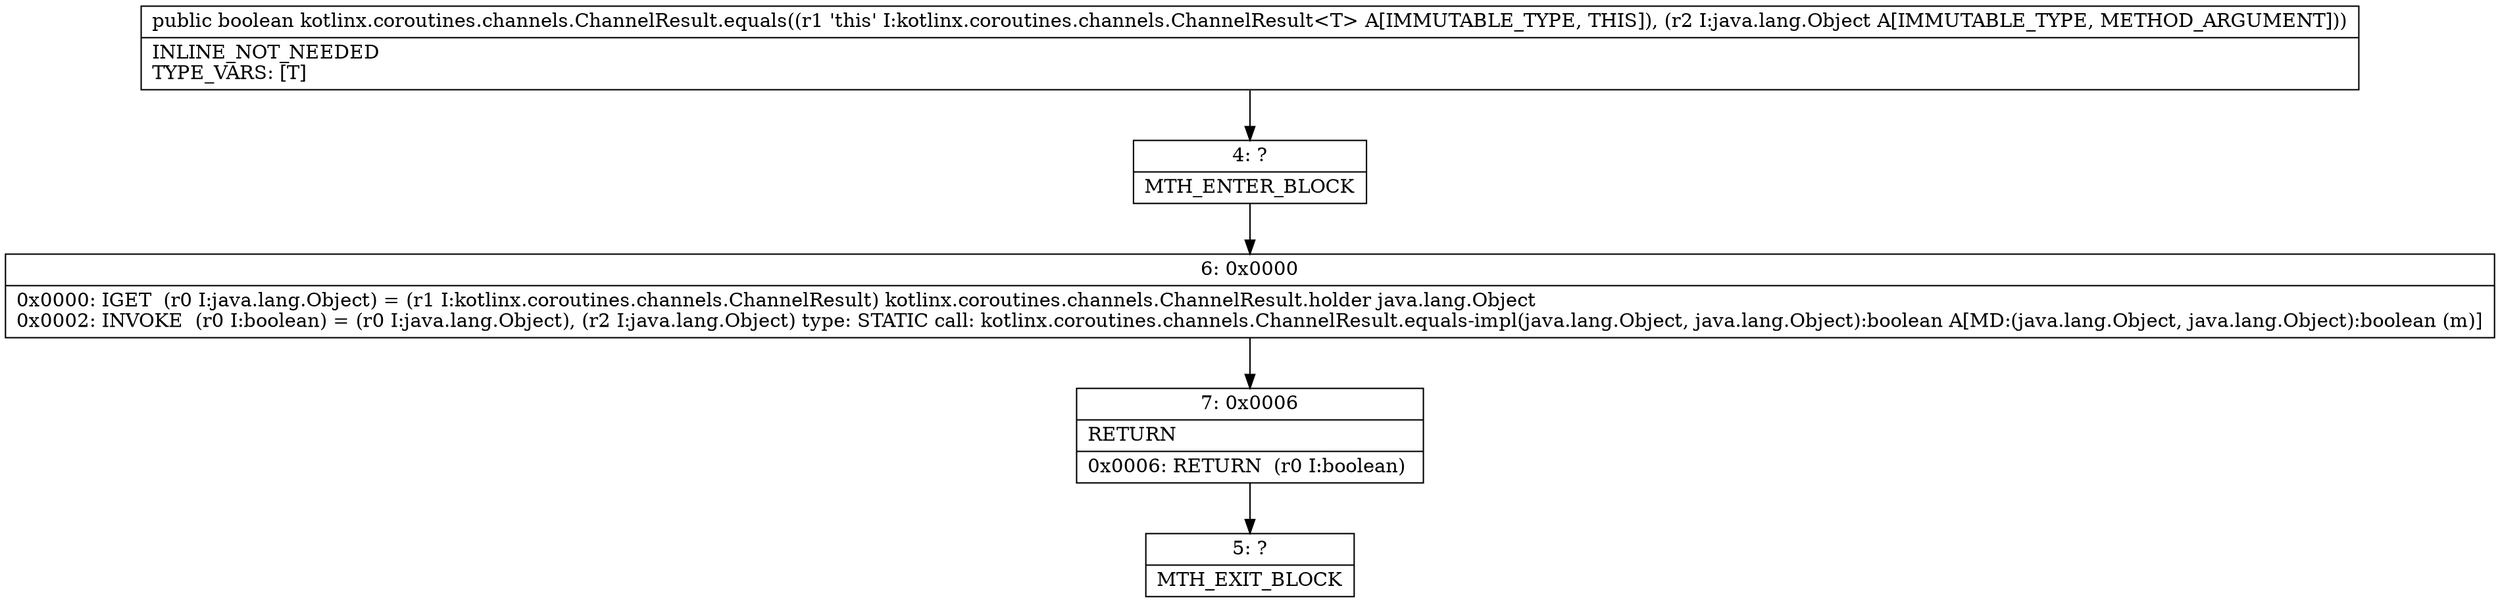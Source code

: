 digraph "CFG forkotlinx.coroutines.channels.ChannelResult.equals(Ljava\/lang\/Object;)Z" {
Node_4 [shape=record,label="{4\:\ ?|MTH_ENTER_BLOCK\l}"];
Node_6 [shape=record,label="{6\:\ 0x0000|0x0000: IGET  (r0 I:java.lang.Object) = (r1 I:kotlinx.coroutines.channels.ChannelResult) kotlinx.coroutines.channels.ChannelResult.holder java.lang.Object \l0x0002: INVOKE  (r0 I:boolean) = (r0 I:java.lang.Object), (r2 I:java.lang.Object) type: STATIC call: kotlinx.coroutines.channels.ChannelResult.equals\-impl(java.lang.Object, java.lang.Object):boolean A[MD:(java.lang.Object, java.lang.Object):boolean (m)]\l}"];
Node_7 [shape=record,label="{7\:\ 0x0006|RETURN\l|0x0006: RETURN  (r0 I:boolean) \l}"];
Node_5 [shape=record,label="{5\:\ ?|MTH_EXIT_BLOCK\l}"];
MethodNode[shape=record,label="{public boolean kotlinx.coroutines.channels.ChannelResult.equals((r1 'this' I:kotlinx.coroutines.channels.ChannelResult\<T\> A[IMMUTABLE_TYPE, THIS]), (r2 I:java.lang.Object A[IMMUTABLE_TYPE, METHOD_ARGUMENT]))  | INLINE_NOT_NEEDED\lTYPE_VARS: [T]\l}"];
MethodNode -> Node_4;Node_4 -> Node_6;
Node_6 -> Node_7;
Node_7 -> Node_5;
}

